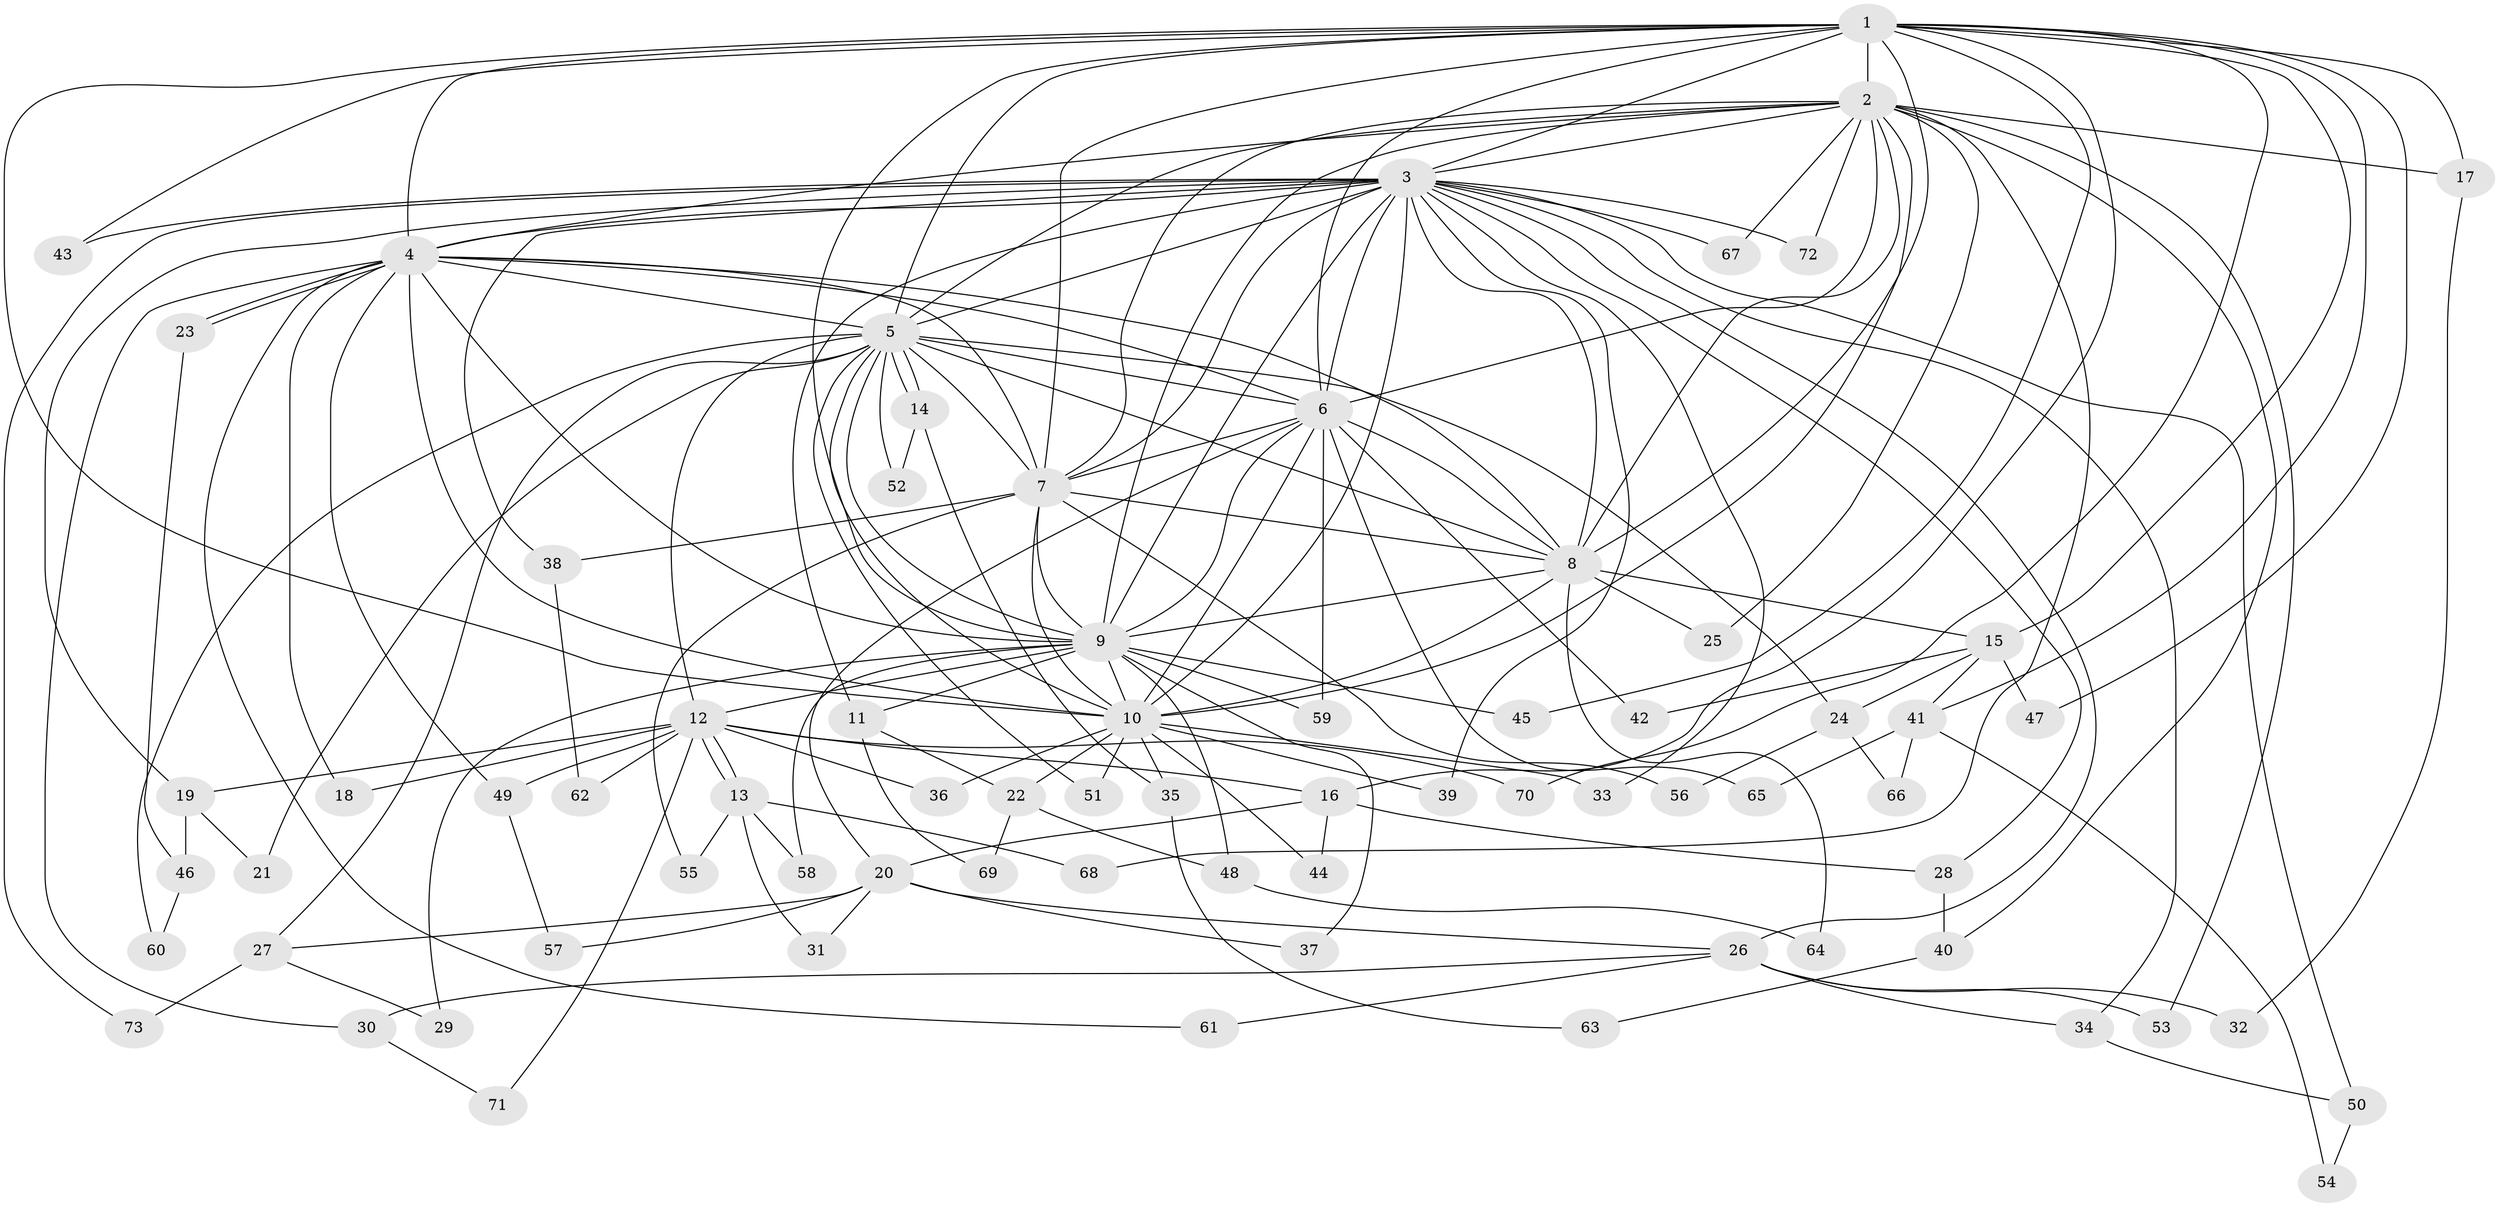 // Generated by graph-tools (version 1.1) at 2025/14/03/09/25 04:14:08]
// undirected, 73 vertices, 171 edges
graph export_dot {
graph [start="1"]
  node [color=gray90,style=filled];
  1;
  2;
  3;
  4;
  5;
  6;
  7;
  8;
  9;
  10;
  11;
  12;
  13;
  14;
  15;
  16;
  17;
  18;
  19;
  20;
  21;
  22;
  23;
  24;
  25;
  26;
  27;
  28;
  29;
  30;
  31;
  32;
  33;
  34;
  35;
  36;
  37;
  38;
  39;
  40;
  41;
  42;
  43;
  44;
  45;
  46;
  47;
  48;
  49;
  50;
  51;
  52;
  53;
  54;
  55;
  56;
  57;
  58;
  59;
  60;
  61;
  62;
  63;
  64;
  65;
  66;
  67;
  68;
  69;
  70;
  71;
  72;
  73;
  1 -- 2;
  1 -- 3;
  1 -- 4;
  1 -- 5;
  1 -- 6;
  1 -- 7;
  1 -- 8;
  1 -- 9;
  1 -- 10;
  1 -- 15;
  1 -- 16;
  1 -- 17;
  1 -- 41;
  1 -- 43;
  1 -- 45;
  1 -- 47;
  1 -- 70;
  2 -- 3;
  2 -- 4;
  2 -- 5;
  2 -- 6;
  2 -- 7;
  2 -- 8;
  2 -- 9;
  2 -- 10;
  2 -- 17;
  2 -- 25;
  2 -- 40;
  2 -- 53;
  2 -- 67;
  2 -- 68;
  2 -- 72;
  3 -- 4;
  3 -- 5;
  3 -- 6;
  3 -- 7;
  3 -- 8;
  3 -- 9;
  3 -- 10;
  3 -- 11;
  3 -- 19;
  3 -- 26;
  3 -- 28;
  3 -- 33;
  3 -- 34;
  3 -- 38;
  3 -- 39;
  3 -- 43;
  3 -- 50;
  3 -- 67;
  3 -- 72;
  3 -- 73;
  4 -- 5;
  4 -- 6;
  4 -- 7;
  4 -- 8;
  4 -- 9;
  4 -- 10;
  4 -- 18;
  4 -- 23;
  4 -- 23;
  4 -- 30;
  4 -- 49;
  4 -- 61;
  5 -- 6;
  5 -- 7;
  5 -- 8;
  5 -- 9;
  5 -- 10;
  5 -- 12;
  5 -- 14;
  5 -- 14;
  5 -- 21;
  5 -- 24;
  5 -- 27;
  5 -- 51;
  5 -- 52;
  5 -- 60;
  6 -- 7;
  6 -- 8;
  6 -- 9;
  6 -- 10;
  6 -- 20;
  6 -- 42;
  6 -- 59;
  6 -- 65;
  7 -- 8;
  7 -- 9;
  7 -- 10;
  7 -- 38;
  7 -- 55;
  7 -- 56;
  8 -- 9;
  8 -- 10;
  8 -- 15;
  8 -- 25;
  8 -- 64;
  9 -- 10;
  9 -- 11;
  9 -- 12;
  9 -- 29;
  9 -- 37;
  9 -- 45;
  9 -- 48;
  9 -- 58;
  9 -- 59;
  10 -- 22;
  10 -- 33;
  10 -- 35;
  10 -- 36;
  10 -- 39;
  10 -- 44;
  10 -- 51;
  11 -- 22;
  11 -- 69;
  12 -- 13;
  12 -- 13;
  12 -- 16;
  12 -- 18;
  12 -- 19;
  12 -- 36;
  12 -- 49;
  12 -- 62;
  12 -- 70;
  12 -- 71;
  13 -- 31;
  13 -- 55;
  13 -- 58;
  13 -- 68;
  14 -- 35;
  14 -- 52;
  15 -- 24;
  15 -- 41;
  15 -- 42;
  15 -- 47;
  16 -- 20;
  16 -- 28;
  16 -- 44;
  17 -- 32;
  19 -- 21;
  19 -- 46;
  20 -- 26;
  20 -- 27;
  20 -- 31;
  20 -- 37;
  20 -- 57;
  22 -- 48;
  22 -- 69;
  23 -- 46;
  24 -- 56;
  24 -- 66;
  26 -- 30;
  26 -- 32;
  26 -- 34;
  26 -- 53;
  26 -- 61;
  27 -- 29;
  27 -- 73;
  28 -- 40;
  30 -- 71;
  34 -- 50;
  35 -- 63;
  38 -- 62;
  40 -- 63;
  41 -- 54;
  41 -- 65;
  41 -- 66;
  46 -- 60;
  48 -- 64;
  49 -- 57;
  50 -- 54;
}
